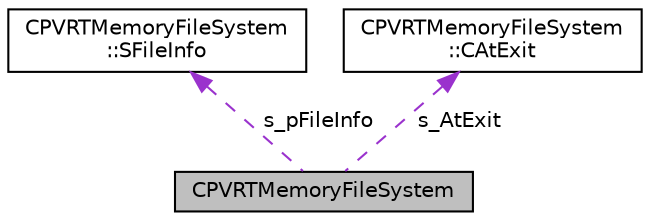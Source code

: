 digraph "CPVRTMemoryFileSystem"
{
  edge [fontname="Helvetica",fontsize="10",labelfontname="Helvetica",labelfontsize="10"];
  node [fontname="Helvetica",fontsize="10",shape=record];
  Node1 [label="CPVRTMemoryFileSystem",height=0.2,width=0.4,color="black", fillcolor="grey75", style="filled", fontcolor="black"];
  Node2 -> Node1 [dir="back",color="darkorchid3",fontsize="10",style="dashed",label=" s_pFileInfo" ,fontname="Helvetica"];
  Node2 [label="CPVRTMemoryFileSystem\l::SFileInfo",height=0.2,width=0.4,color="black", fillcolor="white", style="filled",URL="$struct_c_p_v_r_t_memory_file_system_1_1_s_file_info.html",tooltip="Struct which contains information on a single file. "];
  Node3 -> Node1 [dir="back",color="darkorchid3",fontsize="10",style="dashed",label=" s_AtExit" ,fontname="Helvetica"];
  Node3 [label="CPVRTMemoryFileSystem\l::CAtExit",height=0.2,width=0.4,color="black", fillcolor="white", style="filled",URL="$class_c_p_v_r_t_memory_file_system_1_1_c_at_exit.html",tooltip="Provides a deconstructor for platforms that don&#39;t support the atexit() function. "];
}
